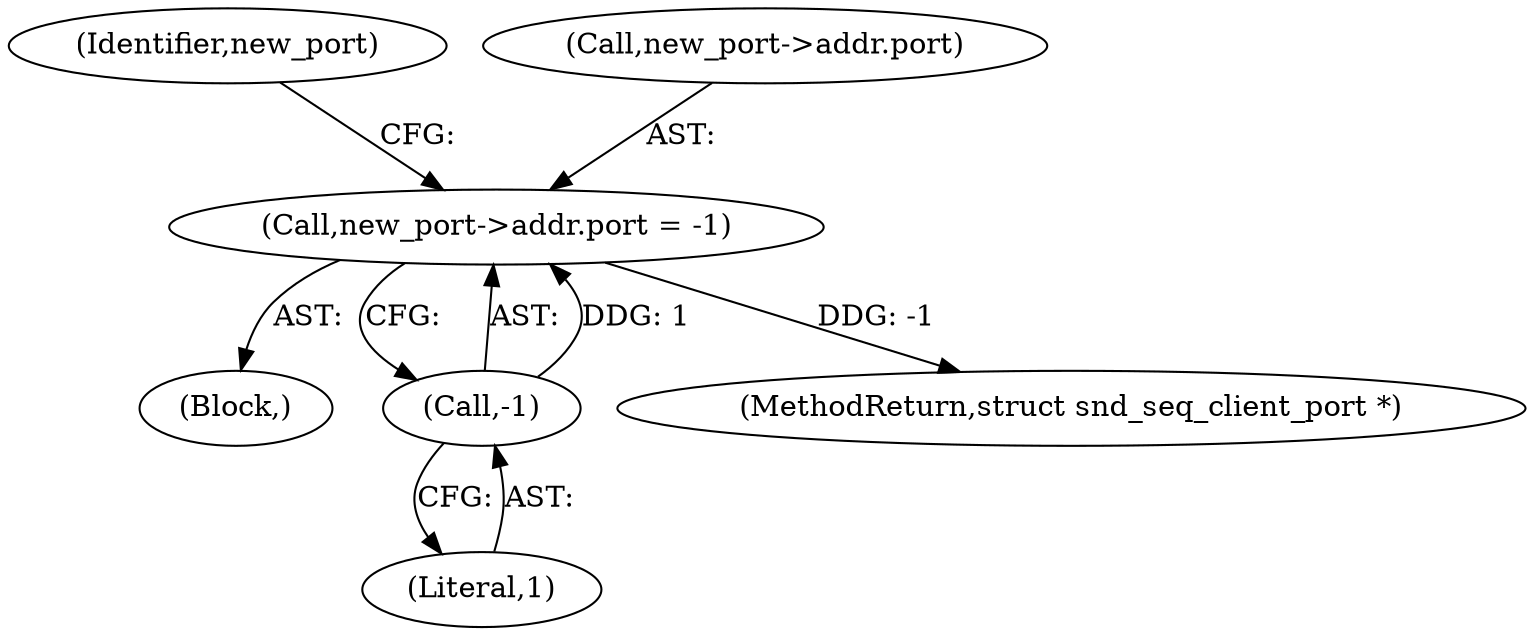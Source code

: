 digraph "0_linux_71105998845fb012937332fe2e806d443c09e026_0@pointer" {
"1000160" [label="(Call,new_port->addr.port = -1)"];
"1000166" [label="(Call,-1)"];
"1000170" [label="(Identifier,new_port)"];
"1000167" [label="(Literal,1)"];
"1000110" [label="(Block,)"];
"1000160" [label="(Call,new_port->addr.port = -1)"];
"1000275" [label="(MethodReturn,struct snd_seq_client_port *)"];
"1000166" [label="(Call,-1)"];
"1000161" [label="(Call,new_port->addr.port)"];
"1000160" -> "1000110"  [label="AST: "];
"1000160" -> "1000166"  [label="CFG: "];
"1000161" -> "1000160"  [label="AST: "];
"1000166" -> "1000160"  [label="AST: "];
"1000170" -> "1000160"  [label="CFG: "];
"1000160" -> "1000275"  [label="DDG: -1"];
"1000166" -> "1000160"  [label="DDG: 1"];
"1000166" -> "1000167"  [label="CFG: "];
"1000167" -> "1000166"  [label="AST: "];
}
